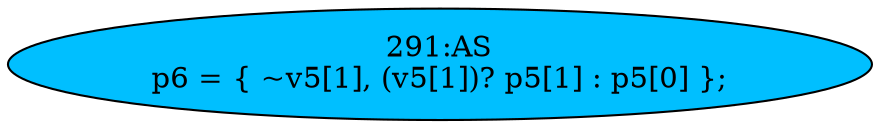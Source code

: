 strict digraph "" {
	node [label="\N"];
	"291:AS"	 [ast="<pyverilog.vparser.ast.Assign object at 0x7f407842bb50>",
		def_var="['p6']",
		fillcolor=deepskyblue,
		label="291:AS
p6 = { ~v5[1], (v5[1])? p5[1] : p5[0] };",
		statements="[]",
		style=filled,
		typ=Assign,
		use_var="['v5', 'v5', 'p5', 'p5']"];
}

